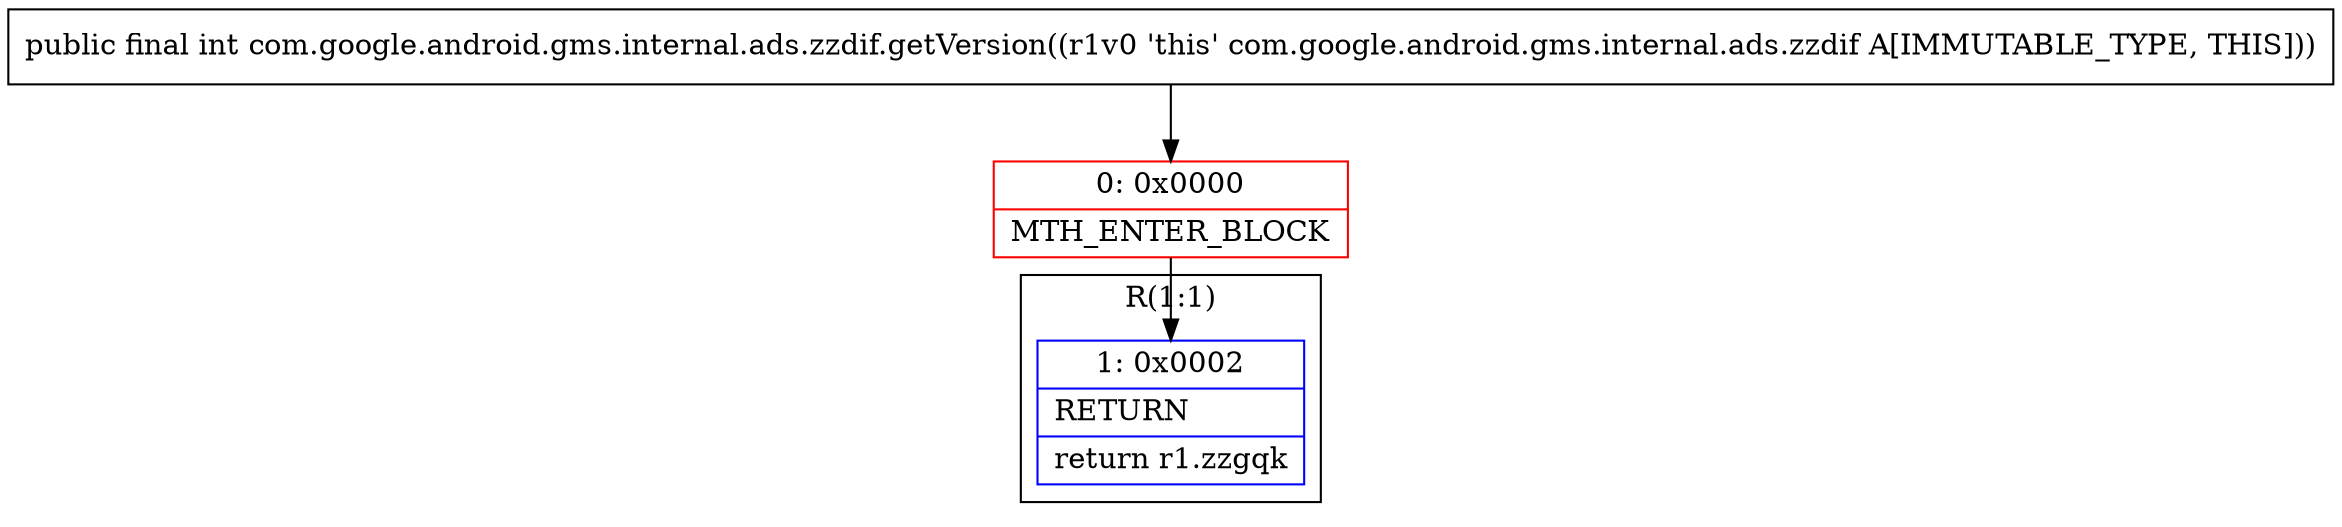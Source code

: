 digraph "CFG forcom.google.android.gms.internal.ads.zzdif.getVersion()I" {
subgraph cluster_Region_968263558 {
label = "R(1:1)";
node [shape=record,color=blue];
Node_1 [shape=record,label="{1\:\ 0x0002|RETURN\l|return r1.zzgqk\l}"];
}
Node_0 [shape=record,color=red,label="{0\:\ 0x0000|MTH_ENTER_BLOCK\l}"];
MethodNode[shape=record,label="{public final int com.google.android.gms.internal.ads.zzdif.getVersion((r1v0 'this' com.google.android.gms.internal.ads.zzdif A[IMMUTABLE_TYPE, THIS])) }"];
MethodNode -> Node_0;
Node_0 -> Node_1;
}


